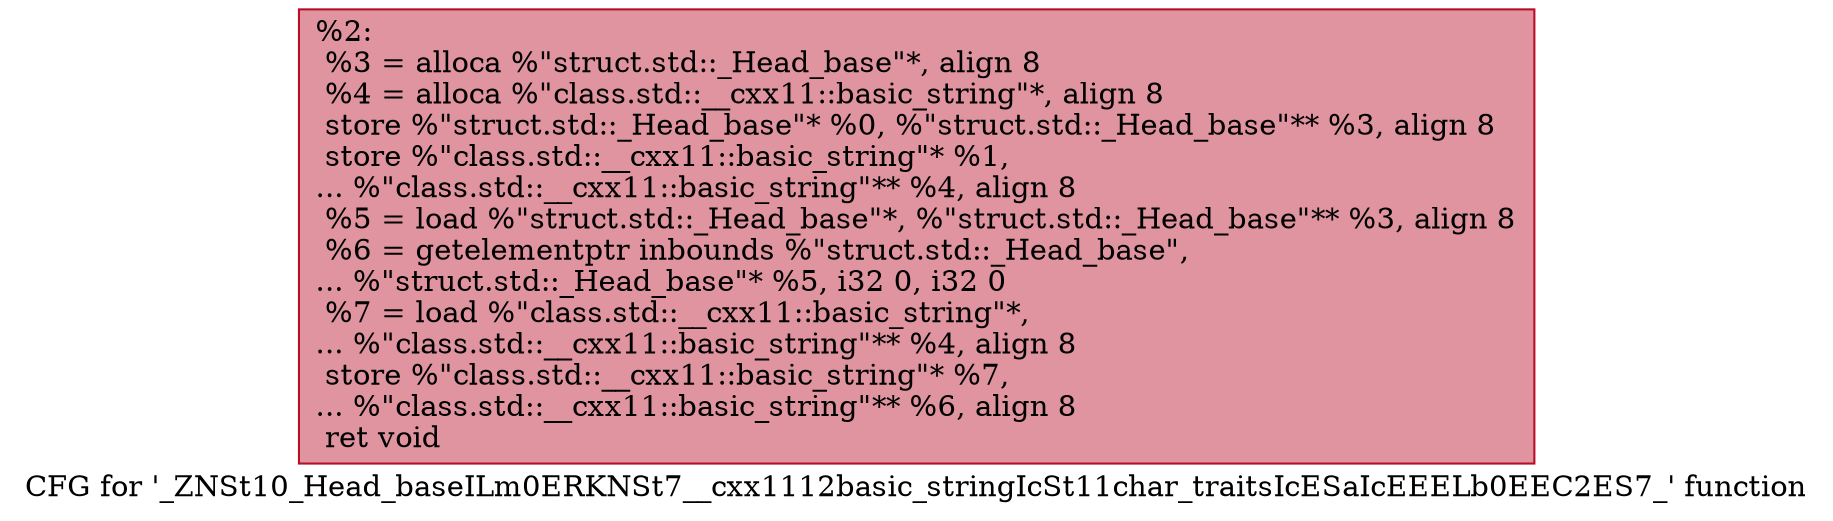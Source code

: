 digraph "CFG for '_ZNSt10_Head_baseILm0ERKNSt7__cxx1112basic_stringIcSt11char_traitsIcESaIcEEELb0EEC2ES7_' function" {
	label="CFG for '_ZNSt10_Head_baseILm0ERKNSt7__cxx1112basic_stringIcSt11char_traitsIcESaIcEEELb0EEC2ES7_' function";

	Node0x55a846853510 [shape=record,color="#b70d28ff", style=filled, fillcolor="#b70d2870",label="{%2:\l  %3 = alloca %\"struct.std::_Head_base\"*, align 8\l  %4 = alloca %\"class.std::__cxx11::basic_string\"*, align 8\l  store %\"struct.std::_Head_base\"* %0, %\"struct.std::_Head_base\"** %3, align 8\l  store %\"class.std::__cxx11::basic_string\"* %1,\l... %\"class.std::__cxx11::basic_string\"** %4, align 8\l  %5 = load %\"struct.std::_Head_base\"*, %\"struct.std::_Head_base\"** %3, align 8\l  %6 = getelementptr inbounds %\"struct.std::_Head_base\",\l... %\"struct.std::_Head_base\"* %5, i32 0, i32 0\l  %7 = load %\"class.std::__cxx11::basic_string\"*,\l... %\"class.std::__cxx11::basic_string\"** %4, align 8\l  store %\"class.std::__cxx11::basic_string\"* %7,\l... %\"class.std::__cxx11::basic_string\"** %6, align 8\l  ret void\l}"];
}
